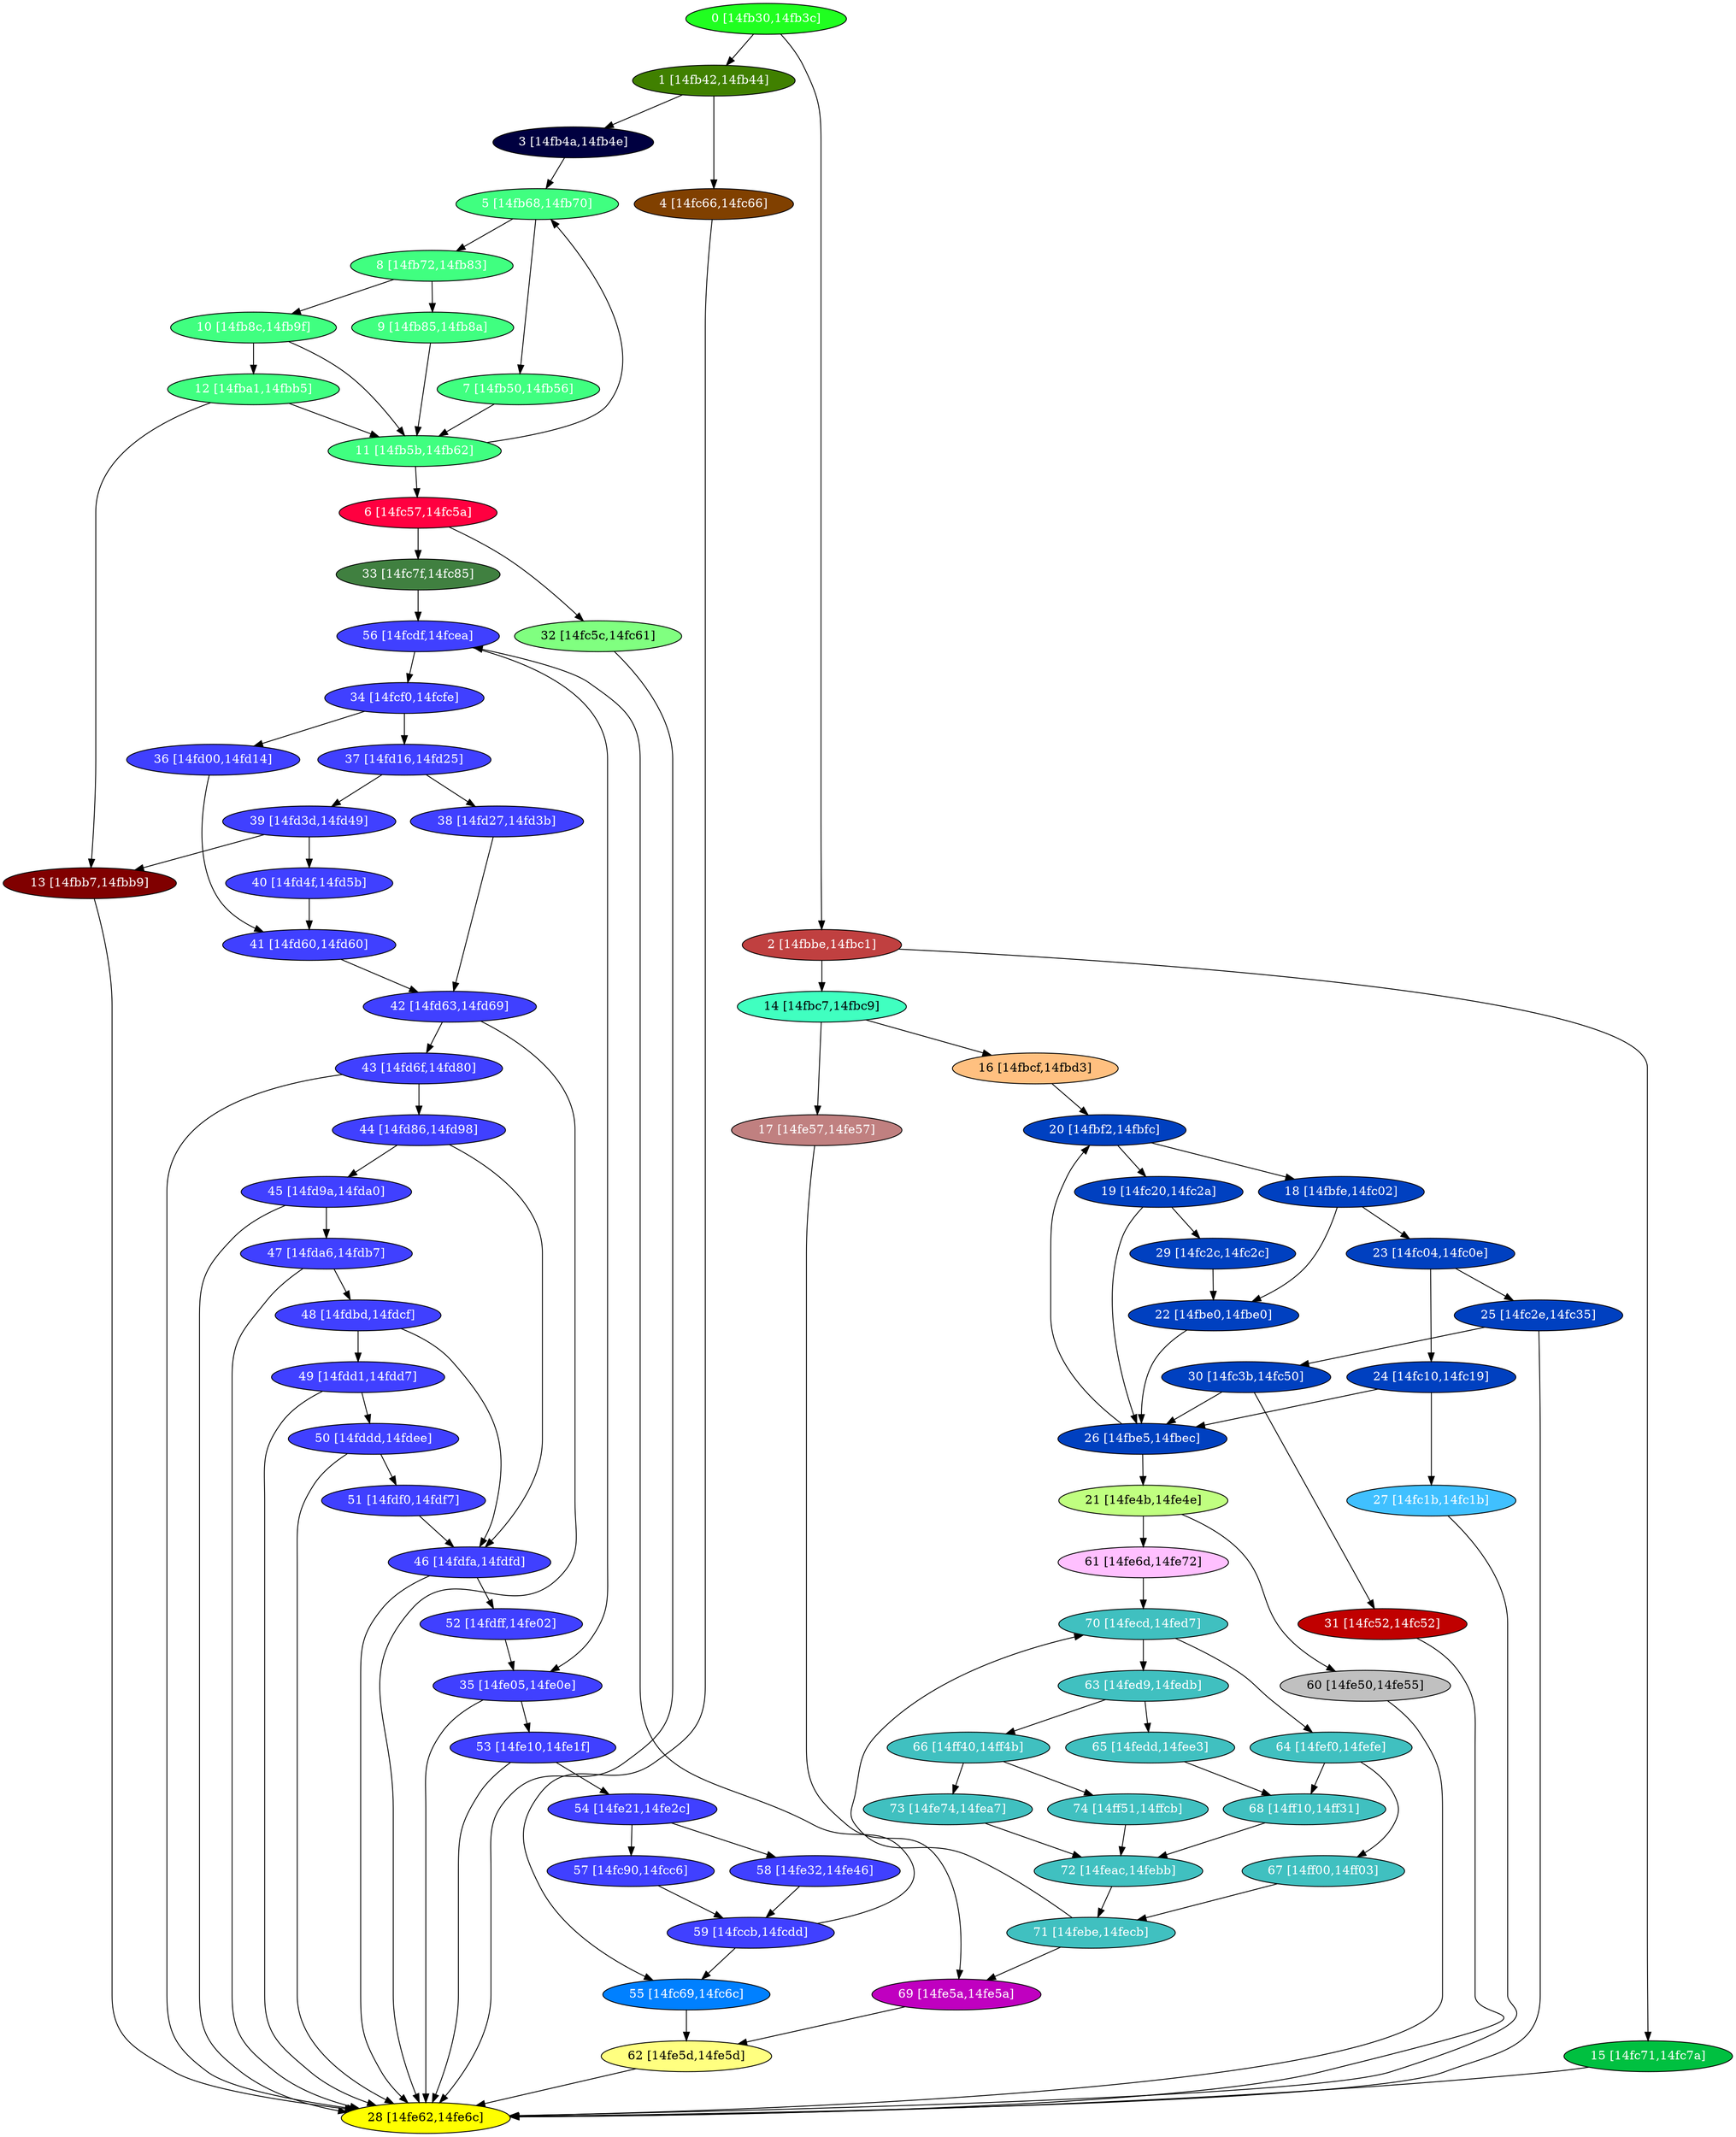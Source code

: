 diGraph libnss3{
	libnss3_0  [style=filled fillcolor="#20FF20" fontcolor="#ffffff" shape=oval label="0 [14fb30,14fb3c]"]
	libnss3_1  [style=filled fillcolor="#408000" fontcolor="#ffffff" shape=oval label="1 [14fb42,14fb44]"]
	libnss3_2  [style=filled fillcolor="#C04040" fontcolor="#ffffff" shape=oval label="2 [14fbbe,14fbc1]"]
	libnss3_3  [style=filled fillcolor="#000040" fontcolor="#ffffff" shape=oval label="3 [14fb4a,14fb4e]"]
	libnss3_4  [style=filled fillcolor="#804000" fontcolor="#ffffff" shape=oval label="4 [14fc66,14fc66]"]
	libnss3_5  [style=filled fillcolor="#40FF80" fontcolor="#ffffff" shape=oval label="5 [14fb68,14fb70]"]
	libnss3_6  [style=filled fillcolor="#FF0040" fontcolor="#ffffff" shape=oval label="6 [14fc57,14fc5a]"]
	libnss3_7  [style=filled fillcolor="#40FF80" fontcolor="#ffffff" shape=oval label="7 [14fb50,14fb56]"]
	libnss3_8  [style=filled fillcolor="#40FF80" fontcolor="#ffffff" shape=oval label="8 [14fb72,14fb83]"]
	libnss3_9  [style=filled fillcolor="#40FF80" fontcolor="#ffffff" shape=oval label="9 [14fb85,14fb8a]"]
	libnss3_a  [style=filled fillcolor="#40FF80" fontcolor="#ffffff" shape=oval label="10 [14fb8c,14fb9f]"]
	libnss3_b  [style=filled fillcolor="#40FF80" fontcolor="#ffffff" shape=oval label="11 [14fb5b,14fb62]"]
	libnss3_c  [style=filled fillcolor="#40FF80" fontcolor="#ffffff" shape=oval label="12 [14fba1,14fbb5]"]
	libnss3_d  [style=filled fillcolor="#800000" fontcolor="#ffffff" shape=oval label="13 [14fbb7,14fbb9]"]
	libnss3_e  [style=filled fillcolor="#40FFC0" fontcolor="#000000" shape=oval label="14 [14fbc7,14fbc9]"]
	libnss3_f  [style=filled fillcolor="#00C040" fontcolor="#ffffff" shape=oval label="15 [14fc71,14fc7a]"]
	libnss3_10  [style=filled fillcolor="#FFC080" fontcolor="#000000" shape=oval label="16 [14fbcf,14fbd3]"]
	libnss3_11  [style=filled fillcolor="#C08080" fontcolor="#ffffff" shape=oval label="17 [14fe57,14fe57]"]
	libnss3_12  [style=filled fillcolor="#0040C0" fontcolor="#ffffff" shape=oval label="18 [14fbfe,14fc02]"]
	libnss3_13  [style=filled fillcolor="#0040C0" fontcolor="#ffffff" shape=oval label="19 [14fc20,14fc2a]"]
	libnss3_14  [style=filled fillcolor="#0040C0" fontcolor="#ffffff" shape=oval label="20 [14fbf2,14fbfc]"]
	libnss3_15  [style=filled fillcolor="#C0FF80" fontcolor="#000000" shape=oval label="21 [14fe4b,14fe4e]"]
	libnss3_16  [style=filled fillcolor="#0040C0" fontcolor="#ffffff" shape=oval label="22 [14fbe0,14fbe0]"]
	libnss3_17  [style=filled fillcolor="#0040C0" fontcolor="#ffffff" shape=oval label="23 [14fc04,14fc0e]"]
	libnss3_18  [style=filled fillcolor="#0040C0" fontcolor="#ffffff" shape=oval label="24 [14fc10,14fc19]"]
	libnss3_19  [style=filled fillcolor="#0040C0" fontcolor="#ffffff" shape=oval label="25 [14fc2e,14fc35]"]
	libnss3_1a  [style=filled fillcolor="#0040C0" fontcolor="#ffffff" shape=oval label="26 [14fbe5,14fbec]"]
	libnss3_1b  [style=filled fillcolor="#40C0FF" fontcolor="#ffffff" shape=oval label="27 [14fc1b,14fc1b]"]
	libnss3_1c  [style=filled fillcolor="#FFFF00" fontcolor="#000000" shape=oval label="28 [14fe62,14fe6c]"]
	libnss3_1d  [style=filled fillcolor="#0040C0" fontcolor="#ffffff" shape=oval label="29 [14fc2c,14fc2c]"]
	libnss3_1e  [style=filled fillcolor="#0040C0" fontcolor="#ffffff" shape=oval label="30 [14fc3b,14fc50]"]
	libnss3_1f  [style=filled fillcolor="#C00000" fontcolor="#ffffff" shape=oval label="31 [14fc52,14fc52]"]
	libnss3_20  [style=filled fillcolor="#80FF80" fontcolor="#000000" shape=oval label="32 [14fc5c,14fc61]"]
	libnss3_21  [style=filled fillcolor="#408040" fontcolor="#ffffff" shape=oval label="33 [14fc7f,14fc85]"]
	libnss3_22  [style=filled fillcolor="#4040FF" fontcolor="#ffffff" shape=oval label="34 [14fcf0,14fcfe]"]
	libnss3_23  [style=filled fillcolor="#4040FF" fontcolor="#ffffff" shape=oval label="35 [14fe05,14fe0e]"]
	libnss3_24  [style=filled fillcolor="#4040FF" fontcolor="#ffffff" shape=oval label="36 [14fd00,14fd14]"]
	libnss3_25  [style=filled fillcolor="#4040FF" fontcolor="#ffffff" shape=oval label="37 [14fd16,14fd25]"]
	libnss3_26  [style=filled fillcolor="#4040FF" fontcolor="#ffffff" shape=oval label="38 [14fd27,14fd3b]"]
	libnss3_27  [style=filled fillcolor="#4040FF" fontcolor="#ffffff" shape=oval label="39 [14fd3d,14fd49]"]
	libnss3_28  [style=filled fillcolor="#4040FF" fontcolor="#ffffff" shape=oval label="40 [14fd4f,14fd5b]"]
	libnss3_29  [style=filled fillcolor="#4040FF" fontcolor="#ffffff" shape=oval label="41 [14fd60,14fd60]"]
	libnss3_2a  [style=filled fillcolor="#4040FF" fontcolor="#ffffff" shape=oval label="42 [14fd63,14fd69]"]
	libnss3_2b  [style=filled fillcolor="#4040FF" fontcolor="#ffffff" shape=oval label="43 [14fd6f,14fd80]"]
	libnss3_2c  [style=filled fillcolor="#4040FF" fontcolor="#ffffff" shape=oval label="44 [14fd86,14fd98]"]
	libnss3_2d  [style=filled fillcolor="#4040FF" fontcolor="#ffffff" shape=oval label="45 [14fd9a,14fda0]"]
	libnss3_2e  [style=filled fillcolor="#4040FF" fontcolor="#ffffff" shape=oval label="46 [14fdfa,14fdfd]"]
	libnss3_2f  [style=filled fillcolor="#4040FF" fontcolor="#ffffff" shape=oval label="47 [14fda6,14fdb7]"]
	libnss3_30  [style=filled fillcolor="#4040FF" fontcolor="#ffffff" shape=oval label="48 [14fdbd,14fdcf]"]
	libnss3_31  [style=filled fillcolor="#4040FF" fontcolor="#ffffff" shape=oval label="49 [14fdd1,14fdd7]"]
	libnss3_32  [style=filled fillcolor="#4040FF" fontcolor="#ffffff" shape=oval label="50 [14fddd,14fdee]"]
	libnss3_33  [style=filled fillcolor="#4040FF" fontcolor="#ffffff" shape=oval label="51 [14fdf0,14fdf7]"]
	libnss3_34  [style=filled fillcolor="#4040FF" fontcolor="#ffffff" shape=oval label="52 [14fdff,14fe02]"]
	libnss3_35  [style=filled fillcolor="#4040FF" fontcolor="#ffffff" shape=oval label="53 [14fe10,14fe1f]"]
	libnss3_36  [style=filled fillcolor="#4040FF" fontcolor="#ffffff" shape=oval label="54 [14fe21,14fe2c]"]
	libnss3_37  [style=filled fillcolor="#0080FF" fontcolor="#ffffff" shape=oval label="55 [14fc69,14fc6c]"]
	libnss3_38  [style=filled fillcolor="#4040FF" fontcolor="#ffffff" shape=oval label="56 [14fcdf,14fcea]"]
	libnss3_39  [style=filled fillcolor="#4040FF" fontcolor="#ffffff" shape=oval label="57 [14fc90,14fcc6]"]
	libnss3_3a  [style=filled fillcolor="#4040FF" fontcolor="#ffffff" shape=oval label="58 [14fe32,14fe46]"]
	libnss3_3b  [style=filled fillcolor="#4040FF" fontcolor="#ffffff" shape=oval label="59 [14fccb,14fcdd]"]
	libnss3_3c  [style=filled fillcolor="#C0C0C0" fontcolor="#000000" shape=oval label="60 [14fe50,14fe55]"]
	libnss3_3d  [style=filled fillcolor="#FFC0FF" fontcolor="#000000" shape=oval label="61 [14fe6d,14fe72]"]
	libnss3_3e  [style=filled fillcolor="#FFFF80" fontcolor="#000000" shape=oval label="62 [14fe5d,14fe5d]"]
	libnss3_3f  [style=filled fillcolor="#40C0C0" fontcolor="#ffffff" shape=oval label="63 [14fed9,14fedb]"]
	libnss3_40  [style=filled fillcolor="#40C0C0" fontcolor="#ffffff" shape=oval label="64 [14fef0,14fefe]"]
	libnss3_41  [style=filled fillcolor="#40C0C0" fontcolor="#ffffff" shape=oval label="65 [14fedd,14fee3]"]
	libnss3_42  [style=filled fillcolor="#40C0C0" fontcolor="#ffffff" shape=oval label="66 [14ff40,14ff4b]"]
	libnss3_43  [style=filled fillcolor="#40C0C0" fontcolor="#ffffff" shape=oval label="67 [14ff00,14ff03]"]
	libnss3_44  [style=filled fillcolor="#40C0C0" fontcolor="#ffffff" shape=oval label="68 [14ff10,14ff31]"]
	libnss3_45  [style=filled fillcolor="#C000C0" fontcolor="#ffffff" shape=oval label="69 [14fe5a,14fe5a]"]
	libnss3_46  [style=filled fillcolor="#40C0C0" fontcolor="#ffffff" shape=oval label="70 [14fecd,14fed7]"]
	libnss3_47  [style=filled fillcolor="#40C0C0" fontcolor="#ffffff" shape=oval label="71 [14febe,14fecb]"]
	libnss3_48  [style=filled fillcolor="#40C0C0" fontcolor="#ffffff" shape=oval label="72 [14feac,14febb]"]
	libnss3_49  [style=filled fillcolor="#40C0C0" fontcolor="#ffffff" shape=oval label="73 [14fe74,14fea7]"]
	libnss3_4a  [style=filled fillcolor="#40C0C0" fontcolor="#ffffff" shape=oval label="74 [14ff51,14ffcb]"]

	libnss3_0 -> libnss3_1
	libnss3_0 -> libnss3_2
	libnss3_1 -> libnss3_3
	libnss3_1 -> libnss3_4
	libnss3_2 -> libnss3_e
	libnss3_2 -> libnss3_f
	libnss3_3 -> libnss3_5
	libnss3_4 -> libnss3_37
	libnss3_5 -> libnss3_7
	libnss3_5 -> libnss3_8
	libnss3_6 -> libnss3_20
	libnss3_6 -> libnss3_21
	libnss3_7 -> libnss3_b
	libnss3_8 -> libnss3_9
	libnss3_8 -> libnss3_a
	libnss3_9 -> libnss3_b
	libnss3_a -> libnss3_b
	libnss3_a -> libnss3_c
	libnss3_b -> libnss3_5
	libnss3_b -> libnss3_6
	libnss3_c -> libnss3_b
	libnss3_c -> libnss3_d
	libnss3_d -> libnss3_1c
	libnss3_e -> libnss3_10
	libnss3_e -> libnss3_11
	libnss3_f -> libnss3_1c
	libnss3_10 -> libnss3_14
	libnss3_11 -> libnss3_45
	libnss3_12 -> libnss3_16
	libnss3_12 -> libnss3_17
	libnss3_13 -> libnss3_1a
	libnss3_13 -> libnss3_1d
	libnss3_14 -> libnss3_12
	libnss3_14 -> libnss3_13
	libnss3_15 -> libnss3_3c
	libnss3_15 -> libnss3_3d
	libnss3_16 -> libnss3_1a
	libnss3_17 -> libnss3_18
	libnss3_17 -> libnss3_19
	libnss3_18 -> libnss3_1a
	libnss3_18 -> libnss3_1b
	libnss3_19 -> libnss3_1c
	libnss3_19 -> libnss3_1e
	libnss3_1a -> libnss3_14
	libnss3_1a -> libnss3_15
	libnss3_1b -> libnss3_1c
	libnss3_1d -> libnss3_16
	libnss3_1e -> libnss3_1a
	libnss3_1e -> libnss3_1f
	libnss3_1f -> libnss3_1c
	libnss3_20 -> libnss3_1c
	libnss3_21 -> libnss3_38
	libnss3_22 -> libnss3_24
	libnss3_22 -> libnss3_25
	libnss3_23 -> libnss3_1c
	libnss3_23 -> libnss3_35
	libnss3_24 -> libnss3_29
	libnss3_25 -> libnss3_26
	libnss3_25 -> libnss3_27
	libnss3_26 -> libnss3_2a
	libnss3_27 -> libnss3_d
	libnss3_27 -> libnss3_28
	libnss3_28 -> libnss3_29
	libnss3_29 -> libnss3_2a
	libnss3_2a -> libnss3_1c
	libnss3_2a -> libnss3_2b
	libnss3_2b -> libnss3_1c
	libnss3_2b -> libnss3_2c
	libnss3_2c -> libnss3_2d
	libnss3_2c -> libnss3_2e
	libnss3_2d -> libnss3_1c
	libnss3_2d -> libnss3_2f
	libnss3_2e -> libnss3_1c
	libnss3_2e -> libnss3_34
	libnss3_2f -> libnss3_1c
	libnss3_2f -> libnss3_30
	libnss3_30 -> libnss3_2e
	libnss3_30 -> libnss3_31
	libnss3_31 -> libnss3_1c
	libnss3_31 -> libnss3_32
	libnss3_32 -> libnss3_1c
	libnss3_32 -> libnss3_33
	libnss3_33 -> libnss3_2e
	libnss3_34 -> libnss3_23
	libnss3_35 -> libnss3_1c
	libnss3_35 -> libnss3_36
	libnss3_36 -> libnss3_39
	libnss3_36 -> libnss3_3a
	libnss3_37 -> libnss3_3e
	libnss3_38 -> libnss3_22
	libnss3_38 -> libnss3_23
	libnss3_39 -> libnss3_3b
	libnss3_3a -> libnss3_3b
	libnss3_3b -> libnss3_37
	libnss3_3b -> libnss3_38
	libnss3_3c -> libnss3_1c
	libnss3_3d -> libnss3_46
	libnss3_3e -> libnss3_1c
	libnss3_3f -> libnss3_41
	libnss3_3f -> libnss3_42
	libnss3_40 -> libnss3_43
	libnss3_40 -> libnss3_44
	libnss3_41 -> libnss3_44
	libnss3_42 -> libnss3_49
	libnss3_42 -> libnss3_4a
	libnss3_43 -> libnss3_47
	libnss3_44 -> libnss3_48
	libnss3_45 -> libnss3_3e
	libnss3_46 -> libnss3_3f
	libnss3_46 -> libnss3_40
	libnss3_47 -> libnss3_45
	libnss3_47 -> libnss3_46
	libnss3_48 -> libnss3_47
	libnss3_49 -> libnss3_48
	libnss3_4a -> libnss3_48
}